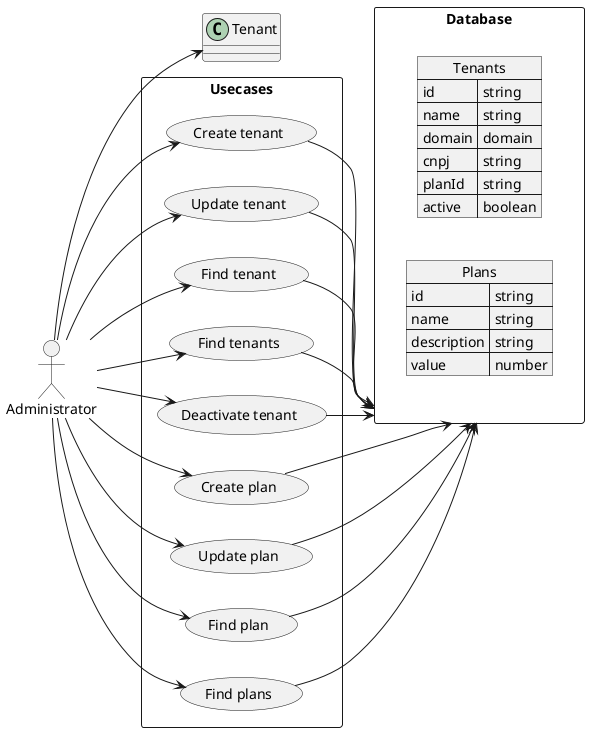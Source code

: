 @startuml
allowmixing

rectangle Database {
  json Tenants {
    "id":"string",
    "name":"string",
    "domain": "domain",
    "cnpj":"string",
    "planId": "string",
    "active": "boolean"
  }

  json Plans {
    "id": "string",
    "name":"string",
    "description": "string",
    "value": "number"
  }
}

left to right direction
actor "Administrator" as adm
rectangle Usecases {
  usecase "Create tenant" as CT
  usecase "Update tenant" as UT
  usecase "Find tenant" as FT
  usecase "Find tenants" as FTS
  usecase "Deactivate tenant" as DT

  usecase "Create plan" as CP
  usecase "Update plan" as UP
  usecase "Find plan" as FP
  usecase "Find plans" as FPS
}

adm --> Tenant
adm --> CT
adm --> UT
adm --> FT
adm --> FTS
adm --> DT
adm --> CP
adm --> UP
adm --> FP
adm --> FPS

CT --> Database
UT --> Database
FT --> Database
FTS --> Database
DT --> Database

CP --> Database
UP --> Database
FP --> Database
FPS --> Database

@enduml